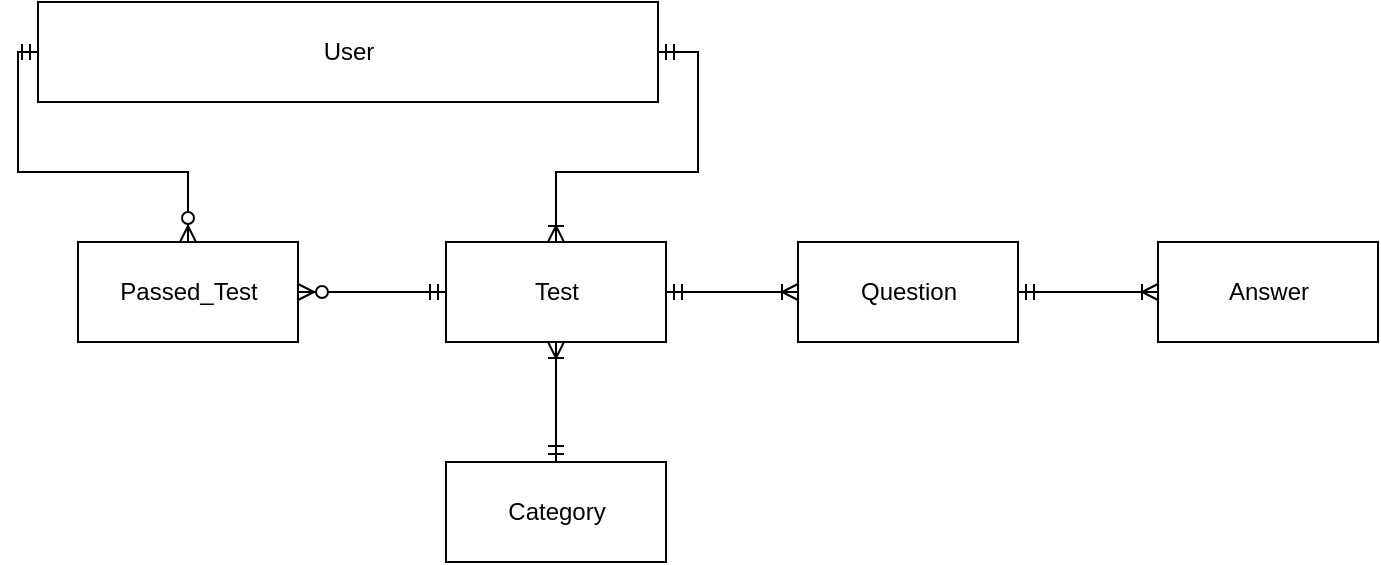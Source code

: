 <mxfile version="14.5.0" type="github">
  <diagram id="C5RBs43oDa-KdzZeNtuy" name="Page-1">
    <mxGraphModel dx="946" dy="623" grid="1" gridSize="10" guides="1" tooltips="1" connect="1" arrows="1" fold="1" page="1" pageScale="1" pageWidth="827" pageHeight="1169" math="0" shadow="0">
      <root>
        <mxCell id="WIyWlLk6GJQsqaUBKTNV-0" />
        <mxCell id="WIyWlLk6GJQsqaUBKTNV-1" parent="WIyWlLk6GJQsqaUBKTNV-0" />
        <mxCell id="pM-N2Y62dy4oOpiXBUcG-20" value="" style="edgeStyle=orthogonalEdgeStyle;rounded=0;orthogonalLoop=1;jettySize=auto;html=1;startArrow=ERmandOne;startFill=0;endArrow=ERzeroToMany;endFill=1;" edge="1" parent="WIyWlLk6GJQsqaUBKTNV-1" source="pM-N2Y62dy4oOpiXBUcG-0" target="pM-N2Y62dy4oOpiXBUcG-6">
          <mxGeometry relative="1" as="geometry">
            <Array as="points">
              <mxPoint x="200" y="505" />
              <mxPoint x="200" y="565" />
              <mxPoint x="285" y="565" />
            </Array>
          </mxGeometry>
        </mxCell>
        <mxCell id="pM-N2Y62dy4oOpiXBUcG-0" value="User" style="html=1;" vertex="1" parent="WIyWlLk6GJQsqaUBKTNV-1">
          <mxGeometry x="210" y="480" width="310" height="50" as="geometry" />
        </mxCell>
        <mxCell id="pM-N2Y62dy4oOpiXBUcG-8" style="edgeStyle=orthogonalEdgeStyle;rounded=0;orthogonalLoop=1;jettySize=auto;html=1;entryX=1;entryY=0.5;entryDx=0;entryDy=0;startArrow=ERmandOne;startFill=0;endArrow=ERzeroToMany;endFill=1;" edge="1" parent="WIyWlLk6GJQsqaUBKTNV-1" source="pM-N2Y62dy4oOpiXBUcG-1" target="pM-N2Y62dy4oOpiXBUcG-6">
          <mxGeometry relative="1" as="geometry" />
        </mxCell>
        <mxCell id="pM-N2Y62dy4oOpiXBUcG-11" style="edgeStyle=orthogonalEdgeStyle;rounded=0;orthogonalLoop=1;jettySize=auto;html=1;startArrow=ERmandOne;startFill=0;endArrow=ERoneToMany;endFill=0;" edge="1" parent="WIyWlLk6GJQsqaUBKTNV-1" source="pM-N2Y62dy4oOpiXBUcG-1" target="pM-N2Y62dy4oOpiXBUcG-9">
          <mxGeometry relative="1" as="geometry" />
        </mxCell>
        <mxCell id="pM-N2Y62dy4oOpiXBUcG-1" value="Test" style="html=1;" vertex="1" parent="WIyWlLk6GJQsqaUBKTNV-1">
          <mxGeometry x="414" y="600" width="110" height="50" as="geometry" />
        </mxCell>
        <mxCell id="pM-N2Y62dy4oOpiXBUcG-6" value="Passed_Test" style="html=1;" vertex="1" parent="WIyWlLk6GJQsqaUBKTNV-1">
          <mxGeometry x="230" y="600" width="110" height="50" as="geometry" />
        </mxCell>
        <mxCell id="pM-N2Y62dy4oOpiXBUcG-13" style="edgeStyle=orthogonalEdgeStyle;rounded=0;orthogonalLoop=1;jettySize=auto;html=1;entryX=0;entryY=0.5;entryDx=0;entryDy=0;startArrow=ERmandOne;startFill=0;endArrow=ERoneToMany;endFill=0;" edge="1" parent="WIyWlLk6GJQsqaUBKTNV-1" source="pM-N2Y62dy4oOpiXBUcG-9" target="pM-N2Y62dy4oOpiXBUcG-12">
          <mxGeometry relative="1" as="geometry" />
        </mxCell>
        <mxCell id="pM-N2Y62dy4oOpiXBUcG-9" value="Question" style="html=1;" vertex="1" parent="WIyWlLk6GJQsqaUBKTNV-1">
          <mxGeometry x="590" y="600" width="110" height="50" as="geometry" />
        </mxCell>
        <mxCell id="pM-N2Y62dy4oOpiXBUcG-12" value="Answer" style="html=1;" vertex="1" parent="WIyWlLk6GJQsqaUBKTNV-1">
          <mxGeometry x="770" y="600" width="110" height="50" as="geometry" />
        </mxCell>
        <mxCell id="pM-N2Y62dy4oOpiXBUcG-17" style="edgeStyle=orthogonalEdgeStyle;rounded=0;orthogonalLoop=1;jettySize=auto;html=1;startArrow=ERmandOne;startFill=0;endArrow=ERoneToMany;endFill=0;exitX=1;exitY=0.5;exitDx=0;exitDy=0;" edge="1" parent="WIyWlLk6GJQsqaUBKTNV-1" source="pM-N2Y62dy4oOpiXBUcG-0" target="pM-N2Y62dy4oOpiXBUcG-1">
          <mxGeometry relative="1" as="geometry" />
        </mxCell>
        <mxCell id="pM-N2Y62dy4oOpiXBUcG-27" style="edgeStyle=orthogonalEdgeStyle;rounded=0;orthogonalLoop=1;jettySize=auto;html=1;startArrow=ERmandOne;startFill=0;endArrow=ERoneToMany;endFill=0;" edge="1" parent="WIyWlLk6GJQsqaUBKTNV-1" source="pM-N2Y62dy4oOpiXBUcG-25" target="pM-N2Y62dy4oOpiXBUcG-1">
          <mxGeometry relative="1" as="geometry" />
        </mxCell>
        <mxCell id="pM-N2Y62dy4oOpiXBUcG-25" value="Category" style="html=1;" vertex="1" parent="WIyWlLk6GJQsqaUBKTNV-1">
          <mxGeometry x="414" y="710" width="110" height="50" as="geometry" />
        </mxCell>
      </root>
    </mxGraphModel>
  </diagram>
</mxfile>
